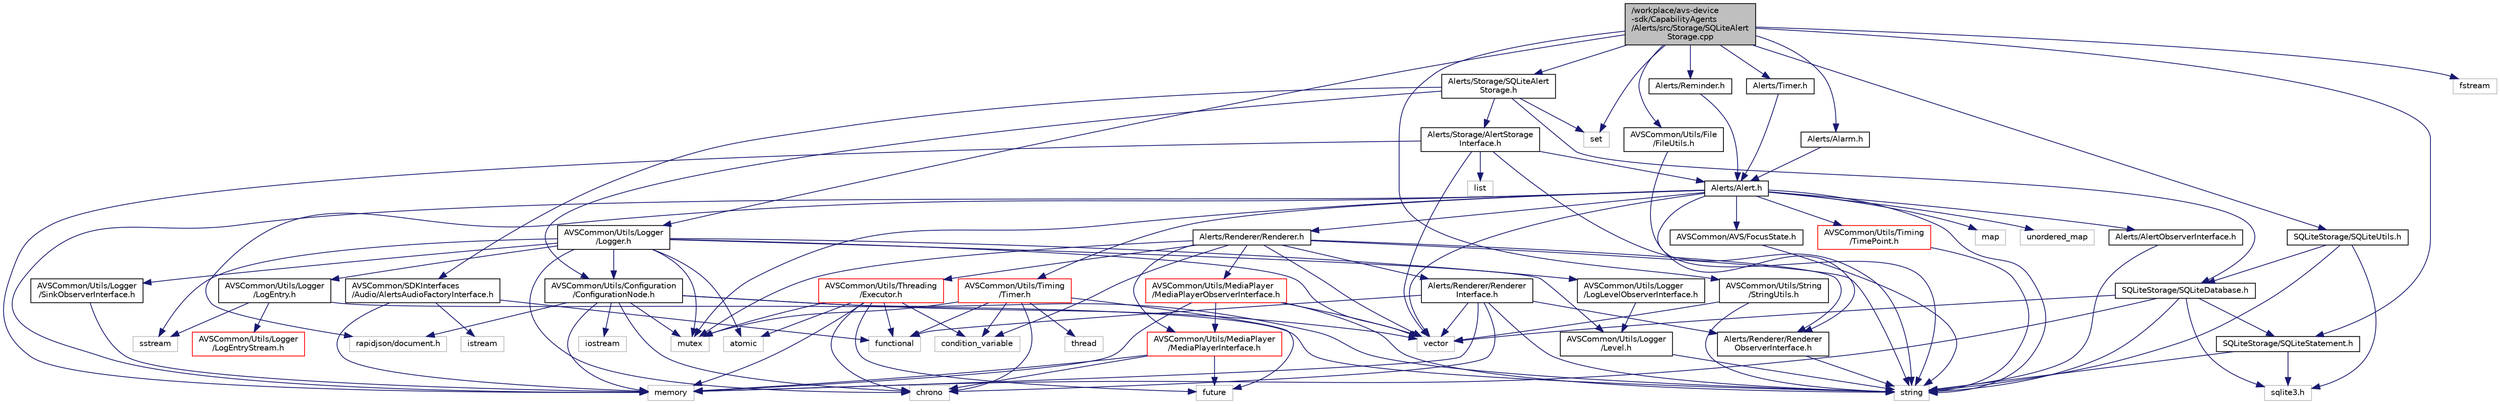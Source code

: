 digraph "/workplace/avs-device-sdk/CapabilityAgents/Alerts/src/Storage/SQLiteAlertStorage.cpp"
{
  edge [fontname="Helvetica",fontsize="10",labelfontname="Helvetica",labelfontsize="10"];
  node [fontname="Helvetica",fontsize="10",shape=record];
  Node1 [label="/workplace/avs-device\l-sdk/CapabilityAgents\l/Alerts/src/Storage/SQLiteAlert\lStorage.cpp",height=0.2,width=0.4,color="black", fillcolor="grey75", style="filled", fontcolor="black"];
  Node1 -> Node2 [color="midnightblue",fontsize="10",style="solid",fontname="Helvetica"];
  Node2 [label="Alerts/Storage/SQLiteAlert\lStorage.h",height=0.2,width=0.4,color="black", fillcolor="white", style="filled",URL="$_s_q_lite_alert_storage_8h.html"];
  Node2 -> Node3 [color="midnightblue",fontsize="10",style="solid",fontname="Helvetica"];
  Node3 [label="Alerts/Storage/AlertStorage\lInterface.h",height=0.2,width=0.4,color="black", fillcolor="white", style="filled",URL="$_alert_storage_interface_8h.html"];
  Node3 -> Node4 [color="midnightblue",fontsize="10",style="solid",fontname="Helvetica"];
  Node4 [label="Alerts/Alert.h",height=0.2,width=0.4,color="black", fillcolor="white", style="filled",URL="$_alert_8h.html"];
  Node4 -> Node5 [color="midnightblue",fontsize="10",style="solid",fontname="Helvetica"];
  Node5 [label="Alerts/AlertObserverInterface.h",height=0.2,width=0.4,color="black", fillcolor="white", style="filled",URL="$_alert_observer_interface_8h.html"];
  Node5 -> Node6 [color="midnightblue",fontsize="10",style="solid",fontname="Helvetica"];
  Node6 [label="string",height=0.2,width=0.4,color="grey75", fillcolor="white", style="filled"];
  Node4 -> Node7 [color="midnightblue",fontsize="10",style="solid",fontname="Helvetica"];
  Node7 [label="Alerts/Renderer/Renderer.h",height=0.2,width=0.4,color="black", fillcolor="white", style="filled",URL="$_renderer_8h.html"];
  Node7 -> Node8 [color="midnightblue",fontsize="10",style="solid",fontname="Helvetica"];
  Node8 [label="Alerts/Renderer/Renderer\lInterface.h",height=0.2,width=0.4,color="black", fillcolor="white", style="filled",URL="$_renderer_interface_8h.html"];
  Node8 -> Node9 [color="midnightblue",fontsize="10",style="solid",fontname="Helvetica"];
  Node9 [label="Alerts/Renderer/Renderer\lObserverInterface.h",height=0.2,width=0.4,color="black", fillcolor="white", style="filled",URL="$_renderer_observer_interface_8h.html"];
  Node9 -> Node6 [color="midnightblue",fontsize="10",style="solid",fontname="Helvetica"];
  Node8 -> Node10 [color="midnightblue",fontsize="10",style="solid",fontname="Helvetica"];
  Node10 [label="chrono",height=0.2,width=0.4,color="grey75", fillcolor="white", style="filled"];
  Node8 -> Node11 [color="midnightblue",fontsize="10",style="solid",fontname="Helvetica"];
  Node11 [label="functional",height=0.2,width=0.4,color="grey75", fillcolor="white", style="filled"];
  Node8 -> Node12 [color="midnightblue",fontsize="10",style="solid",fontname="Helvetica"];
  Node12 [label="memory",height=0.2,width=0.4,color="grey75", fillcolor="white", style="filled"];
  Node8 -> Node6 [color="midnightblue",fontsize="10",style="solid",fontname="Helvetica"];
  Node8 -> Node13 [color="midnightblue",fontsize="10",style="solid",fontname="Helvetica"];
  Node13 [label="vector",height=0.2,width=0.4,color="grey75", fillcolor="white", style="filled"];
  Node7 -> Node9 [color="midnightblue",fontsize="10",style="solid",fontname="Helvetica"];
  Node7 -> Node14 [color="midnightblue",fontsize="10",style="solid",fontname="Helvetica"];
  Node14 [label="AVSCommon/Utils/Threading\l/Executor.h",height=0.2,width=0.4,color="red", fillcolor="white", style="filled",URL="$_executor_8h.html"];
  Node14 -> Node15 [color="midnightblue",fontsize="10",style="solid",fontname="Helvetica"];
  Node15 [label="atomic",height=0.2,width=0.4,color="grey75", fillcolor="white", style="filled"];
  Node14 -> Node16 [color="midnightblue",fontsize="10",style="solid",fontname="Helvetica"];
  Node16 [label="condition_variable",height=0.2,width=0.4,color="grey75", fillcolor="white", style="filled"];
  Node14 -> Node10 [color="midnightblue",fontsize="10",style="solid",fontname="Helvetica"];
  Node14 -> Node11 [color="midnightblue",fontsize="10",style="solid",fontname="Helvetica"];
  Node14 -> Node17 [color="midnightblue",fontsize="10",style="solid",fontname="Helvetica"];
  Node17 [label="future",height=0.2,width=0.4,color="grey75", fillcolor="white", style="filled"];
  Node14 -> Node12 [color="midnightblue",fontsize="10",style="solid",fontname="Helvetica"];
  Node14 -> Node18 [color="midnightblue",fontsize="10",style="solid",fontname="Helvetica"];
  Node18 [label="mutex",height=0.2,width=0.4,color="grey75", fillcolor="white", style="filled"];
  Node7 -> Node19 [color="midnightblue",fontsize="10",style="solid",fontname="Helvetica"];
  Node19 [label="AVSCommon/Utils/MediaPlayer\l/MediaPlayerInterface.h",height=0.2,width=0.4,color="red", fillcolor="white", style="filled",URL="$_media_player_interface_8h.html"];
  Node19 -> Node10 [color="midnightblue",fontsize="10",style="solid",fontname="Helvetica"];
  Node19 -> Node17 [color="midnightblue",fontsize="10",style="solid",fontname="Helvetica"];
  Node19 -> Node12 [color="midnightblue",fontsize="10",style="solid",fontname="Helvetica"];
  Node7 -> Node20 [color="midnightblue",fontsize="10",style="solid",fontname="Helvetica"];
  Node20 [label="AVSCommon/Utils/MediaPlayer\l/MediaPlayerObserverInterface.h",height=0.2,width=0.4,color="red", fillcolor="white", style="filled",URL="$_media_player_observer_interface_8h.html"];
  Node20 -> Node6 [color="midnightblue",fontsize="10",style="solid",fontname="Helvetica"];
  Node20 -> Node13 [color="midnightblue",fontsize="10",style="solid",fontname="Helvetica"];
  Node20 -> Node12 [color="midnightblue",fontsize="10",style="solid",fontname="Helvetica"];
  Node20 -> Node19 [color="midnightblue",fontsize="10",style="solid",fontname="Helvetica"];
  Node7 -> Node16 [color="midnightblue",fontsize="10",style="solid",fontname="Helvetica"];
  Node7 -> Node18 [color="midnightblue",fontsize="10",style="solid",fontname="Helvetica"];
  Node7 -> Node6 [color="midnightblue",fontsize="10",style="solid",fontname="Helvetica"];
  Node7 -> Node13 [color="midnightblue",fontsize="10",style="solid",fontname="Helvetica"];
  Node4 -> Node9 [color="midnightblue",fontsize="10",style="solid",fontname="Helvetica"];
  Node4 -> Node21 [color="midnightblue",fontsize="10",style="solid",fontname="Helvetica"];
  Node21 [label="AVSCommon/AVS/FocusState.h",height=0.2,width=0.4,color="black", fillcolor="white", style="filled",URL="$_focus_state_8h.html"];
  Node21 -> Node6 [color="midnightblue",fontsize="10",style="solid",fontname="Helvetica"];
  Node4 -> Node22 [color="midnightblue",fontsize="10",style="solid",fontname="Helvetica"];
  Node22 [label="AVSCommon/Utils/Timing\l/Timer.h",height=0.2,width=0.4,color="red", fillcolor="white", style="filled",URL="$_a_v_s_common_2_utils_2include_2_a_v_s_common_2_utils_2_timing_2_timer_8h.html"];
  Node22 -> Node10 [color="midnightblue",fontsize="10",style="solid",fontname="Helvetica"];
  Node22 -> Node16 [color="midnightblue",fontsize="10",style="solid",fontname="Helvetica"];
  Node22 -> Node11 [color="midnightblue",fontsize="10",style="solid",fontname="Helvetica"];
  Node22 -> Node17 [color="midnightblue",fontsize="10",style="solid",fontname="Helvetica"];
  Node22 -> Node18 [color="midnightblue",fontsize="10",style="solid",fontname="Helvetica"];
  Node22 -> Node23 [color="midnightblue",fontsize="10",style="solid",fontname="Helvetica"];
  Node23 [label="thread",height=0.2,width=0.4,color="grey75", fillcolor="white", style="filled"];
  Node4 -> Node24 [color="midnightblue",fontsize="10",style="solid",fontname="Helvetica"];
  Node24 [label="AVSCommon/Utils/Timing\l/TimePoint.h",height=0.2,width=0.4,color="red", fillcolor="white", style="filled",URL="$_time_point_8h.html"];
  Node24 -> Node6 [color="midnightblue",fontsize="10",style="solid",fontname="Helvetica"];
  Node4 -> Node25 [color="midnightblue",fontsize="10",style="solid",fontname="Helvetica"];
  Node25 [label="map",height=0.2,width=0.4,color="grey75", fillcolor="white", style="filled"];
  Node4 -> Node12 [color="midnightblue",fontsize="10",style="solid",fontname="Helvetica"];
  Node4 -> Node18 [color="midnightblue",fontsize="10",style="solid",fontname="Helvetica"];
  Node4 -> Node6 [color="midnightblue",fontsize="10",style="solid",fontname="Helvetica"];
  Node4 -> Node26 [color="midnightblue",fontsize="10",style="solid",fontname="Helvetica"];
  Node26 [label="unordered_map",height=0.2,width=0.4,color="grey75", fillcolor="white", style="filled"];
  Node4 -> Node13 [color="midnightblue",fontsize="10",style="solid",fontname="Helvetica"];
  Node4 -> Node27 [color="midnightblue",fontsize="10",style="solid",fontname="Helvetica"];
  Node27 [label="rapidjson/document.h",height=0.2,width=0.4,color="grey75", fillcolor="white", style="filled"];
  Node3 -> Node28 [color="midnightblue",fontsize="10",style="solid",fontname="Helvetica"];
  Node28 [label="list",height=0.2,width=0.4,color="grey75", fillcolor="white", style="filled"];
  Node3 -> Node12 [color="midnightblue",fontsize="10",style="solid",fontname="Helvetica"];
  Node3 -> Node6 [color="midnightblue",fontsize="10",style="solid",fontname="Helvetica"];
  Node3 -> Node13 [color="midnightblue",fontsize="10",style="solid",fontname="Helvetica"];
  Node2 -> Node29 [color="midnightblue",fontsize="10",style="solid",fontname="Helvetica"];
  Node29 [label="set",height=0.2,width=0.4,color="grey75", fillcolor="white", style="filled"];
  Node2 -> Node30 [color="midnightblue",fontsize="10",style="solid",fontname="Helvetica"];
  Node30 [label="AVSCommon/SDKInterfaces\l/Audio/AlertsAudioFactoryInterface.h",height=0.2,width=0.4,color="black", fillcolor="white", style="filled",URL="$_alerts_audio_factory_interface_8h.html"];
  Node30 -> Node11 [color="midnightblue",fontsize="10",style="solid",fontname="Helvetica"];
  Node30 -> Node31 [color="midnightblue",fontsize="10",style="solid",fontname="Helvetica"];
  Node31 [label="istream",height=0.2,width=0.4,color="grey75", fillcolor="white", style="filled"];
  Node30 -> Node12 [color="midnightblue",fontsize="10",style="solid",fontname="Helvetica"];
  Node2 -> Node32 [color="midnightblue",fontsize="10",style="solid",fontname="Helvetica"];
  Node32 [label="AVSCommon/Utils/Configuration\l/ConfigurationNode.h",height=0.2,width=0.4,color="black", fillcolor="white", style="filled",URL="$_configuration_node_8h.html"];
  Node32 -> Node10 [color="midnightblue",fontsize="10",style="solid",fontname="Helvetica"];
  Node32 -> Node33 [color="midnightblue",fontsize="10",style="solid",fontname="Helvetica"];
  Node33 [label="iostream",height=0.2,width=0.4,color="grey75", fillcolor="white", style="filled"];
  Node32 -> Node12 [color="midnightblue",fontsize="10",style="solid",fontname="Helvetica"];
  Node32 -> Node18 [color="midnightblue",fontsize="10",style="solid",fontname="Helvetica"];
  Node32 -> Node6 [color="midnightblue",fontsize="10",style="solid",fontname="Helvetica"];
  Node32 -> Node13 [color="midnightblue",fontsize="10",style="solid",fontname="Helvetica"];
  Node32 -> Node27 [color="midnightblue",fontsize="10",style="solid",fontname="Helvetica"];
  Node2 -> Node34 [color="midnightblue",fontsize="10",style="solid",fontname="Helvetica"];
  Node34 [label="SQLiteStorage/SQLiteDatabase.h",height=0.2,width=0.4,color="black", fillcolor="white", style="filled",URL="$_s_q_lite_database_8h.html"];
  Node34 -> Node12 [color="midnightblue",fontsize="10",style="solid",fontname="Helvetica"];
  Node34 -> Node6 [color="midnightblue",fontsize="10",style="solid",fontname="Helvetica"];
  Node34 -> Node13 [color="midnightblue",fontsize="10",style="solid",fontname="Helvetica"];
  Node34 -> Node35 [color="midnightblue",fontsize="10",style="solid",fontname="Helvetica"];
  Node35 [label="sqlite3.h",height=0.2,width=0.4,color="grey75", fillcolor="white", style="filled"];
  Node34 -> Node36 [color="midnightblue",fontsize="10",style="solid",fontname="Helvetica"];
  Node36 [label="SQLiteStorage/SQLiteStatement.h",height=0.2,width=0.4,color="black", fillcolor="white", style="filled",URL="$_s_q_lite_statement_8h.html"];
  Node36 -> Node35 [color="midnightblue",fontsize="10",style="solid",fontname="Helvetica"];
  Node36 -> Node6 [color="midnightblue",fontsize="10",style="solid",fontname="Helvetica"];
  Node1 -> Node37 [color="midnightblue",fontsize="10",style="solid",fontname="Helvetica"];
  Node37 [label="Alerts/Alarm.h",height=0.2,width=0.4,color="black", fillcolor="white", style="filled",URL="$_alarm_8h.html"];
  Node37 -> Node4 [color="midnightblue",fontsize="10",style="solid",fontname="Helvetica"];
  Node1 -> Node38 [color="midnightblue",fontsize="10",style="solid",fontname="Helvetica"];
  Node38 [label="Alerts/Reminder.h",height=0.2,width=0.4,color="black", fillcolor="white", style="filled",URL="$_reminder_8h.html"];
  Node38 -> Node4 [color="midnightblue",fontsize="10",style="solid",fontname="Helvetica"];
  Node1 -> Node39 [color="midnightblue",fontsize="10",style="solid",fontname="Helvetica"];
  Node39 [label="Alerts/Timer.h",height=0.2,width=0.4,color="black", fillcolor="white", style="filled",URL="$_capability_agents_2_alerts_2include_2_alerts_2_timer_8h.html"];
  Node39 -> Node4 [color="midnightblue",fontsize="10",style="solid",fontname="Helvetica"];
  Node1 -> Node36 [color="midnightblue",fontsize="10",style="solid",fontname="Helvetica"];
  Node1 -> Node40 [color="midnightblue",fontsize="10",style="solid",fontname="Helvetica"];
  Node40 [label="SQLiteStorage/SQLiteUtils.h",height=0.2,width=0.4,color="black", fillcolor="white", style="filled",URL="$_s_q_lite_utils_8h.html"];
  Node40 -> Node6 [color="midnightblue",fontsize="10",style="solid",fontname="Helvetica"];
  Node40 -> Node35 [color="midnightblue",fontsize="10",style="solid",fontname="Helvetica"];
  Node40 -> Node34 [color="midnightblue",fontsize="10",style="solid",fontname="Helvetica"];
  Node1 -> Node41 [color="midnightblue",fontsize="10",style="solid",fontname="Helvetica"];
  Node41 [label="AVSCommon/Utils/File\l/FileUtils.h",height=0.2,width=0.4,color="black", fillcolor="white", style="filled",URL="$_file_utils_8h.html"];
  Node41 -> Node6 [color="midnightblue",fontsize="10",style="solid",fontname="Helvetica"];
  Node1 -> Node42 [color="midnightblue",fontsize="10",style="solid",fontname="Helvetica"];
  Node42 [label="AVSCommon/Utils/Logger\l/Logger.h",height=0.2,width=0.4,color="black", fillcolor="white", style="filled",URL="$_logger_8h.html"];
  Node42 -> Node15 [color="midnightblue",fontsize="10",style="solid",fontname="Helvetica"];
  Node42 -> Node10 [color="midnightblue",fontsize="10",style="solid",fontname="Helvetica"];
  Node42 -> Node18 [color="midnightblue",fontsize="10",style="solid",fontname="Helvetica"];
  Node42 -> Node43 [color="midnightblue",fontsize="10",style="solid",fontname="Helvetica"];
  Node43 [label="sstream",height=0.2,width=0.4,color="grey75", fillcolor="white", style="filled"];
  Node42 -> Node13 [color="midnightblue",fontsize="10",style="solid",fontname="Helvetica"];
  Node42 -> Node32 [color="midnightblue",fontsize="10",style="solid",fontname="Helvetica"];
  Node42 -> Node44 [color="midnightblue",fontsize="10",style="solid",fontname="Helvetica"];
  Node44 [label="AVSCommon/Utils/Logger\l/Level.h",height=0.2,width=0.4,color="black", fillcolor="white", style="filled",URL="$_level_8h.html"];
  Node44 -> Node6 [color="midnightblue",fontsize="10",style="solid",fontname="Helvetica"];
  Node42 -> Node45 [color="midnightblue",fontsize="10",style="solid",fontname="Helvetica"];
  Node45 [label="AVSCommon/Utils/Logger\l/LogEntry.h",height=0.2,width=0.4,color="black", fillcolor="white", style="filled",URL="$_log_entry_8h.html"];
  Node45 -> Node43 [color="midnightblue",fontsize="10",style="solid",fontname="Helvetica"];
  Node45 -> Node6 [color="midnightblue",fontsize="10",style="solid",fontname="Helvetica"];
  Node45 -> Node46 [color="midnightblue",fontsize="10",style="solid",fontname="Helvetica"];
  Node46 [label="AVSCommon/Utils/Logger\l/LogEntryStream.h",height=0.2,width=0.4,color="red", fillcolor="white", style="filled",URL="$_log_entry_stream_8h.html"];
  Node42 -> Node47 [color="midnightblue",fontsize="10",style="solid",fontname="Helvetica"];
  Node47 [label="AVSCommon/Utils/Logger\l/LogLevelObserverInterface.h",height=0.2,width=0.4,color="black", fillcolor="white", style="filled",URL="$_log_level_observer_interface_8h.html"];
  Node47 -> Node44 [color="midnightblue",fontsize="10",style="solid",fontname="Helvetica"];
  Node42 -> Node48 [color="midnightblue",fontsize="10",style="solid",fontname="Helvetica"];
  Node48 [label="AVSCommon/Utils/Logger\l/SinkObserverInterface.h",height=0.2,width=0.4,color="black", fillcolor="white", style="filled",URL="$_sink_observer_interface_8h.html"];
  Node48 -> Node12 [color="midnightblue",fontsize="10",style="solid",fontname="Helvetica"];
  Node1 -> Node49 [color="midnightblue",fontsize="10",style="solid",fontname="Helvetica"];
  Node49 [label="AVSCommon/Utils/String\l/StringUtils.h",height=0.2,width=0.4,color="black", fillcolor="white", style="filled",URL="$_string_utils_8h.html"];
  Node49 -> Node6 [color="midnightblue",fontsize="10",style="solid",fontname="Helvetica"];
  Node49 -> Node13 [color="midnightblue",fontsize="10",style="solid",fontname="Helvetica"];
  Node1 -> Node50 [color="midnightblue",fontsize="10",style="solid",fontname="Helvetica"];
  Node50 [label="fstream",height=0.2,width=0.4,color="grey75", fillcolor="white", style="filled"];
  Node1 -> Node29 [color="midnightblue",fontsize="10",style="solid",fontname="Helvetica"];
}
